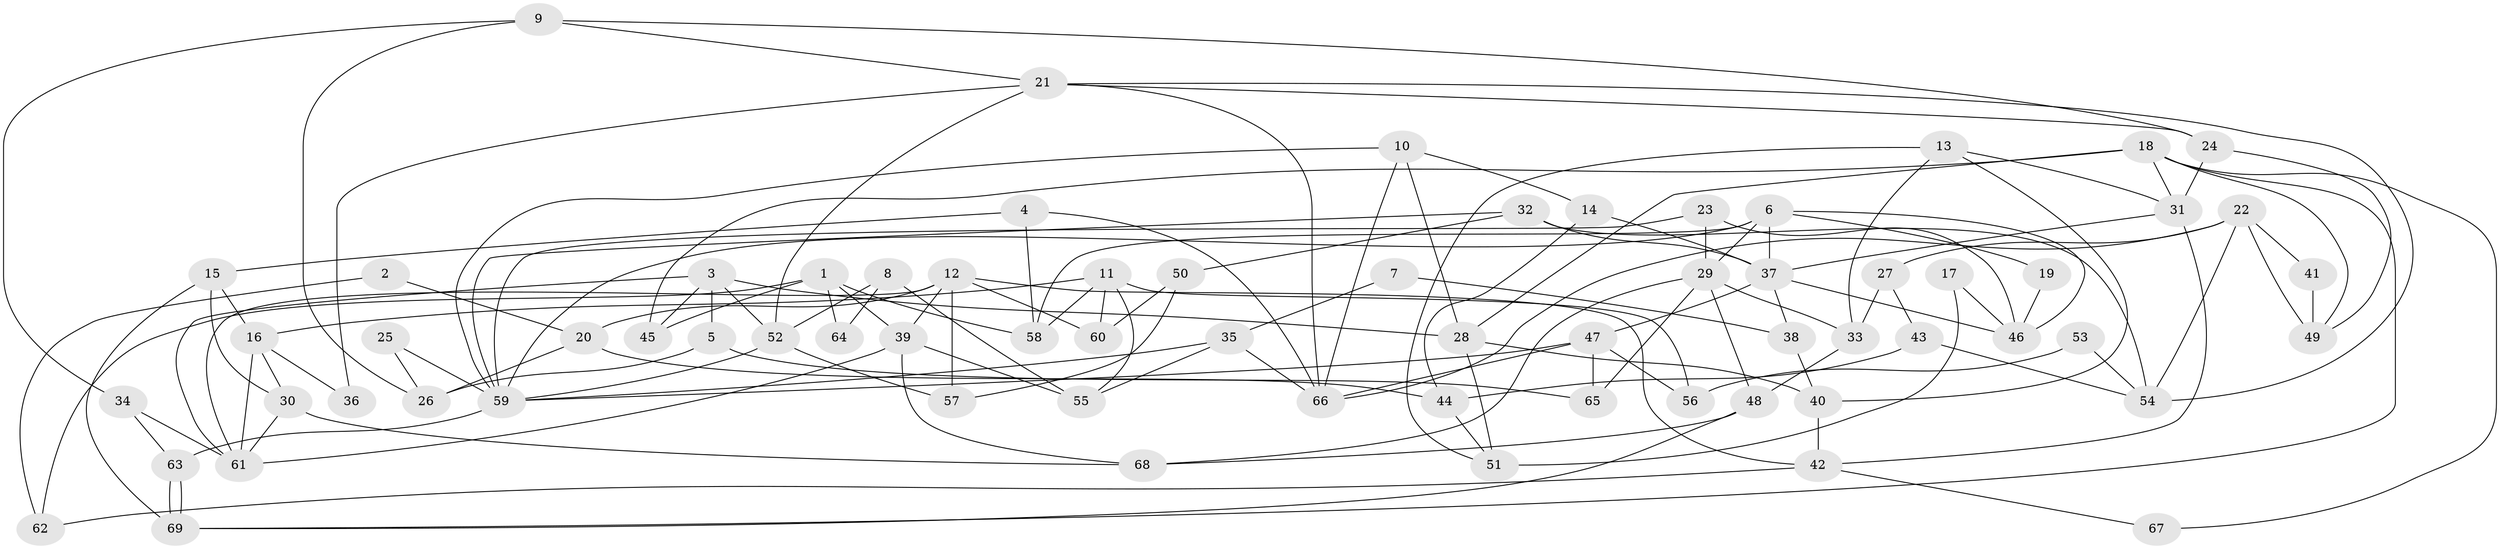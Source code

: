 // Generated by graph-tools (version 1.1) at 2025/51/03/09/25 04:51:14]
// undirected, 69 vertices, 138 edges
graph export_dot {
graph [start="1"]
  node [color=gray90,style=filled];
  1;
  2;
  3;
  4;
  5;
  6;
  7;
  8;
  9;
  10;
  11;
  12;
  13;
  14;
  15;
  16;
  17;
  18;
  19;
  20;
  21;
  22;
  23;
  24;
  25;
  26;
  27;
  28;
  29;
  30;
  31;
  32;
  33;
  34;
  35;
  36;
  37;
  38;
  39;
  40;
  41;
  42;
  43;
  44;
  45;
  46;
  47;
  48;
  49;
  50;
  51;
  52;
  53;
  54;
  55;
  56;
  57;
  58;
  59;
  60;
  61;
  62;
  63;
  64;
  65;
  66;
  67;
  68;
  69;
  1 -- 39;
  1 -- 45;
  1 -- 58;
  1 -- 62;
  1 -- 64;
  2 -- 62;
  2 -- 20;
  3 -- 61;
  3 -- 28;
  3 -- 5;
  3 -- 45;
  3 -- 52;
  4 -- 15;
  4 -- 58;
  4 -- 66;
  5 -- 65;
  5 -- 26;
  6 -- 46;
  6 -- 37;
  6 -- 19;
  6 -- 29;
  6 -- 58;
  6 -- 59;
  7 -- 35;
  7 -- 38;
  8 -- 52;
  8 -- 55;
  8 -- 64;
  9 -- 26;
  9 -- 24;
  9 -- 21;
  9 -- 34;
  10 -- 66;
  10 -- 59;
  10 -- 14;
  10 -- 28;
  11 -- 58;
  11 -- 16;
  11 -- 55;
  11 -- 56;
  11 -- 60;
  12 -- 39;
  12 -- 57;
  12 -- 20;
  12 -- 42;
  12 -- 60;
  12 -- 61;
  13 -- 31;
  13 -- 51;
  13 -- 33;
  13 -- 40;
  14 -- 37;
  14 -- 44;
  15 -- 30;
  15 -- 16;
  15 -- 69;
  16 -- 61;
  16 -- 30;
  16 -- 36;
  17 -- 46;
  17 -- 51;
  18 -- 28;
  18 -- 69;
  18 -- 31;
  18 -- 45;
  18 -- 49;
  18 -- 67;
  19 -- 46;
  20 -- 44;
  20 -- 26;
  21 -- 52;
  21 -- 24;
  21 -- 36;
  21 -- 54;
  21 -- 66;
  22 -- 66;
  22 -- 54;
  22 -- 27;
  22 -- 41;
  22 -- 49;
  23 -- 29;
  23 -- 59;
  23 -- 46;
  24 -- 49;
  24 -- 31;
  25 -- 26;
  25 -- 59;
  27 -- 33;
  27 -- 43;
  28 -- 40;
  28 -- 51;
  29 -- 33;
  29 -- 48;
  29 -- 65;
  29 -- 68;
  30 -- 68;
  30 -- 61;
  31 -- 37;
  31 -- 42;
  32 -- 37;
  32 -- 59;
  32 -- 50;
  32 -- 54;
  33 -- 48;
  34 -- 63;
  34 -- 61;
  35 -- 66;
  35 -- 55;
  35 -- 59;
  37 -- 47;
  37 -- 38;
  37 -- 46;
  38 -- 40;
  39 -- 61;
  39 -- 68;
  39 -- 55;
  40 -- 42;
  41 -- 49;
  42 -- 62;
  42 -- 67;
  43 -- 54;
  43 -- 44;
  44 -- 51;
  47 -- 66;
  47 -- 59;
  47 -- 56;
  47 -- 65;
  48 -- 69;
  48 -- 68;
  50 -- 60;
  50 -- 57;
  52 -- 59;
  52 -- 57;
  53 -- 54;
  53 -- 56;
  59 -- 63;
  63 -- 69;
  63 -- 69;
}
